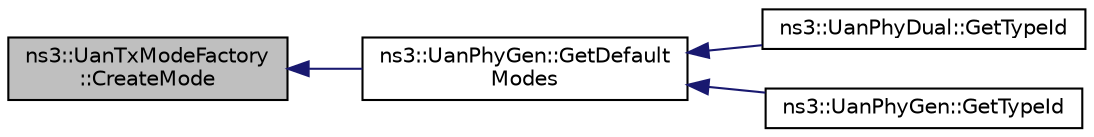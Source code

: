 digraph "ns3::UanTxModeFactory::CreateMode"
{
  edge [fontname="Helvetica",fontsize="10",labelfontname="Helvetica",labelfontsize="10"];
  node [fontname="Helvetica",fontsize="10",shape=record];
  rankdir="LR";
  Node1 [label="ns3::UanTxModeFactory\l::CreateMode",height=0.2,width=0.4,color="black", fillcolor="grey75", style="filled", fontcolor="black"];
  Node1 -> Node2 [dir="back",color="midnightblue",fontsize="10",style="solid"];
  Node2 [label="ns3::UanPhyGen::GetDefault\lModes",height=0.2,width=0.4,color="black", fillcolor="white", style="filled",URL="$da/d4e/classns3_1_1UanPhyGen.html#a6b3ea9cb37436baa774cd2c9e9852376"];
  Node2 -> Node3 [dir="back",color="midnightblue",fontsize="10",style="solid"];
  Node3 [label="ns3::UanPhyDual::GetTypeId",height=0.2,width=0.4,color="black", fillcolor="white", style="filled",URL="$dd/dfb/classns3_1_1UanPhyDual.html#a752fb11320bd10e9ae1d92561eb02bac"];
  Node2 -> Node4 [dir="back",color="midnightblue",fontsize="10",style="solid"];
  Node4 [label="ns3::UanPhyGen::GetTypeId",height=0.2,width=0.4,color="black", fillcolor="white", style="filled",URL="$da/d4e/classns3_1_1UanPhyGen.html#a94d147ce22f89c46d8699ccabee242df"];
}
